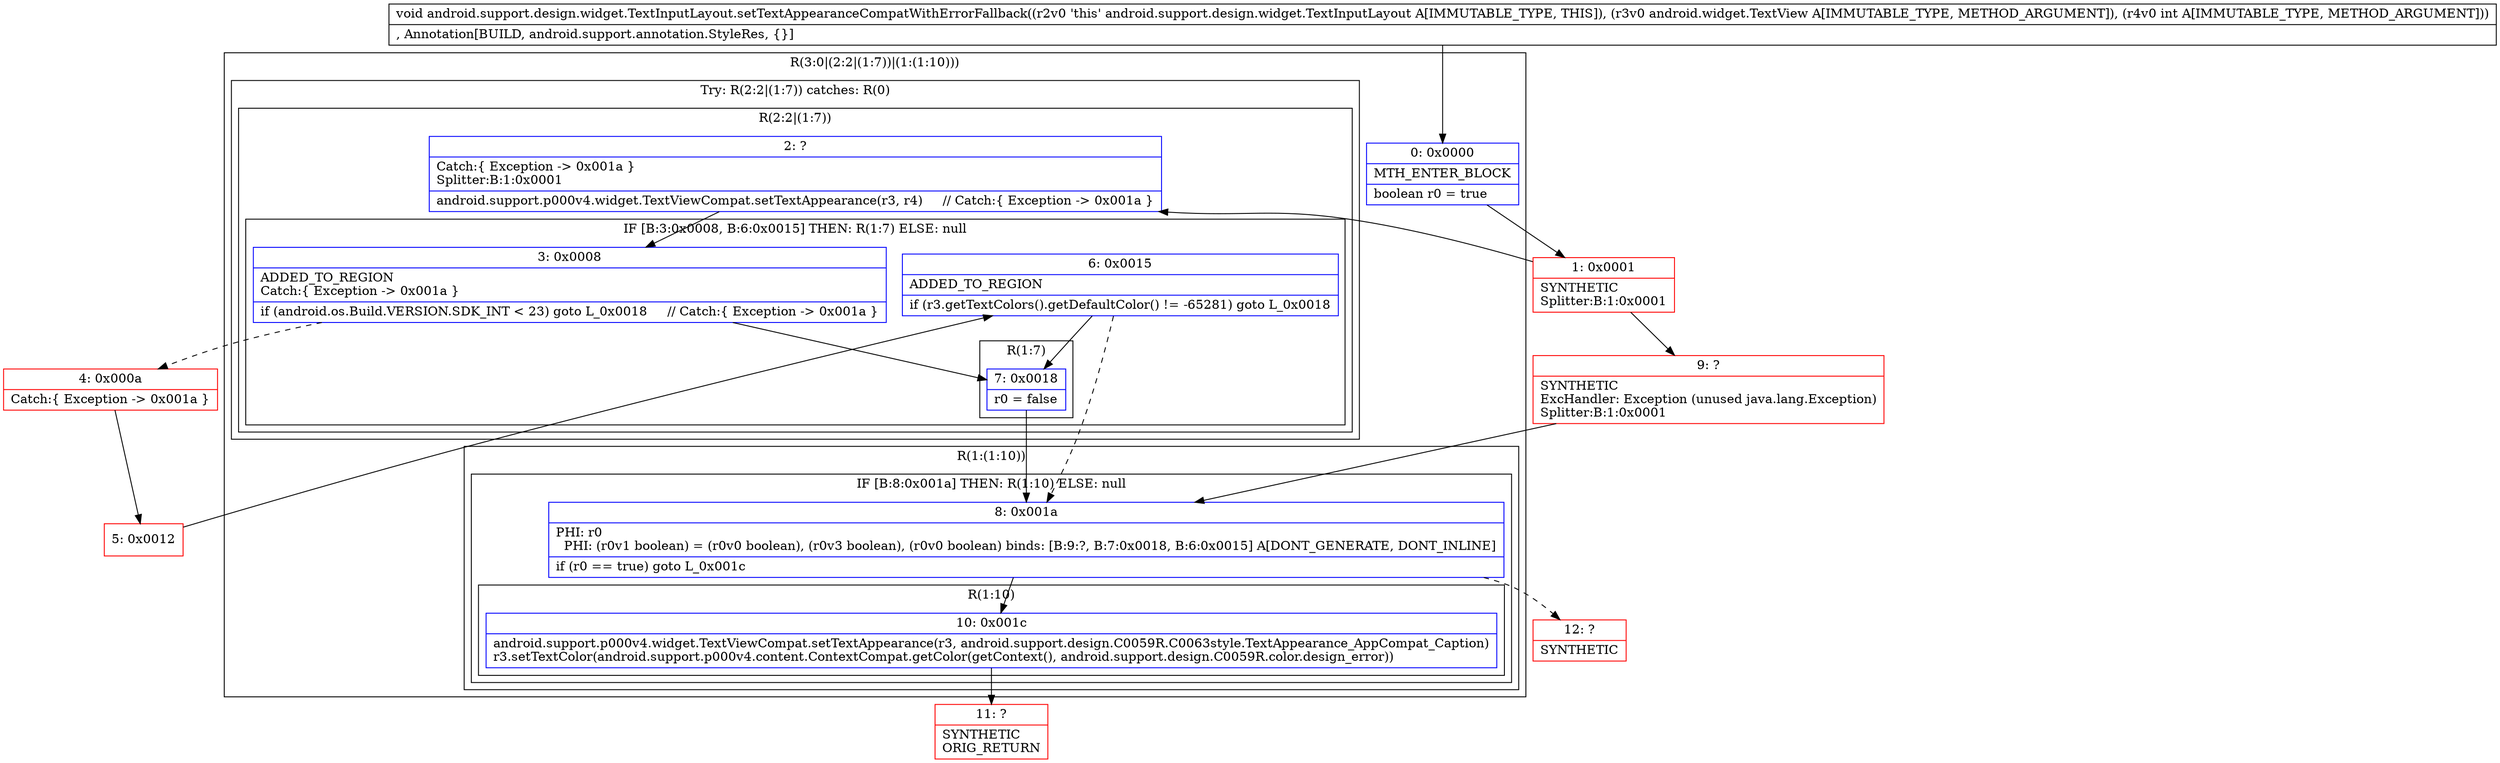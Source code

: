 digraph "CFG forandroid.support.design.widget.TextInputLayout.setTextAppearanceCompatWithErrorFallback(Landroid\/widget\/TextView;I)V" {
subgraph cluster_Region_1489358707 {
label = "R(3:0|(2:2|(1:7))|(1:(1:10)))";
node [shape=record,color=blue];
Node_0 [shape=record,label="{0\:\ 0x0000|MTH_ENTER_BLOCK\l|boolean r0 = true\l}"];
subgraph cluster_TryCatchRegion_1862491648 {
label = "Try: R(2:2|(1:7)) catches: R(0)";
node [shape=record,color=blue];
subgraph cluster_Region_515112415 {
label = "R(2:2|(1:7))";
node [shape=record,color=blue];
Node_2 [shape=record,label="{2\:\ ?|Catch:\{ Exception \-\> 0x001a \}\lSplitter:B:1:0x0001\l|android.support.p000v4.widget.TextViewCompat.setTextAppearance(r3, r4)     \/\/ Catch:\{ Exception \-\> 0x001a \}\l}"];
subgraph cluster_IfRegion_2139126631 {
label = "IF [B:3:0x0008, B:6:0x0015] THEN: R(1:7) ELSE: null";
node [shape=record,color=blue];
Node_3 [shape=record,label="{3\:\ 0x0008|ADDED_TO_REGION\lCatch:\{ Exception \-\> 0x001a \}\l|if (android.os.Build.VERSION.SDK_INT \< 23) goto L_0x0018     \/\/ Catch:\{ Exception \-\> 0x001a \}\l}"];
Node_6 [shape=record,label="{6\:\ 0x0015|ADDED_TO_REGION\l|if (r3.getTextColors().getDefaultColor() != \-65281) goto L_0x0018\l}"];
subgraph cluster_Region_1398451437 {
label = "R(1:7)";
node [shape=record,color=blue];
Node_7 [shape=record,label="{7\:\ 0x0018|r0 = false\l}"];
}
}
}
subgraph cluster_Region_1180506205 {
label = "R(0) | ExcHandler: Exception (unused java.lang.Exception)\l";
node [shape=record,color=blue];
}
}
subgraph cluster_Region_870038984 {
label = "R(1:(1:10))";
node [shape=record,color=blue];
subgraph cluster_IfRegion_1720307481 {
label = "IF [B:8:0x001a] THEN: R(1:10) ELSE: null";
node [shape=record,color=blue];
Node_8 [shape=record,label="{8\:\ 0x001a|PHI: r0 \l  PHI: (r0v1 boolean) = (r0v0 boolean), (r0v3 boolean), (r0v0 boolean) binds: [B:9:?, B:7:0x0018, B:6:0x0015] A[DONT_GENERATE, DONT_INLINE]\l|if (r0 == true) goto L_0x001c\l}"];
subgraph cluster_Region_847766377 {
label = "R(1:10)";
node [shape=record,color=blue];
Node_10 [shape=record,label="{10\:\ 0x001c|android.support.p000v4.widget.TextViewCompat.setTextAppearance(r3, android.support.design.C0059R.C0063style.TextAppearance_AppCompat_Caption)\lr3.setTextColor(android.support.p000v4.content.ContextCompat.getColor(getContext(), android.support.design.C0059R.color.design_error))\l}"];
}
}
}
}
subgraph cluster_Region_1180506205 {
label = "R(0) | ExcHandler: Exception (unused java.lang.Exception)\l";
node [shape=record,color=blue];
}
Node_1 [shape=record,color=red,label="{1\:\ 0x0001|SYNTHETIC\lSplitter:B:1:0x0001\l}"];
Node_4 [shape=record,color=red,label="{4\:\ 0x000a|Catch:\{ Exception \-\> 0x001a \}\l}"];
Node_5 [shape=record,color=red,label="{5\:\ 0x0012}"];
Node_9 [shape=record,color=red,label="{9\:\ ?|SYNTHETIC\lExcHandler: Exception (unused java.lang.Exception)\lSplitter:B:1:0x0001\l}"];
Node_11 [shape=record,color=red,label="{11\:\ ?|SYNTHETIC\lORIG_RETURN\l}"];
Node_12 [shape=record,color=red,label="{12\:\ ?|SYNTHETIC\l}"];
MethodNode[shape=record,label="{void android.support.design.widget.TextInputLayout.setTextAppearanceCompatWithErrorFallback((r2v0 'this' android.support.design.widget.TextInputLayout A[IMMUTABLE_TYPE, THIS]), (r3v0 android.widget.TextView A[IMMUTABLE_TYPE, METHOD_ARGUMENT]), (r4v0 int A[IMMUTABLE_TYPE, METHOD_ARGUMENT]))  | , Annotation[BUILD, android.support.annotation.StyleRes, \{\}]\l}"];
MethodNode -> Node_0;
Node_0 -> Node_1;
Node_2 -> Node_3;
Node_3 -> Node_4[style=dashed];
Node_3 -> Node_7;
Node_6 -> Node_7;
Node_6 -> Node_8[style=dashed];
Node_7 -> Node_8;
Node_8 -> Node_10;
Node_8 -> Node_12[style=dashed];
Node_10 -> Node_11;
Node_1 -> Node_2;
Node_1 -> Node_9;
Node_4 -> Node_5;
Node_5 -> Node_6;
Node_9 -> Node_8;
}

